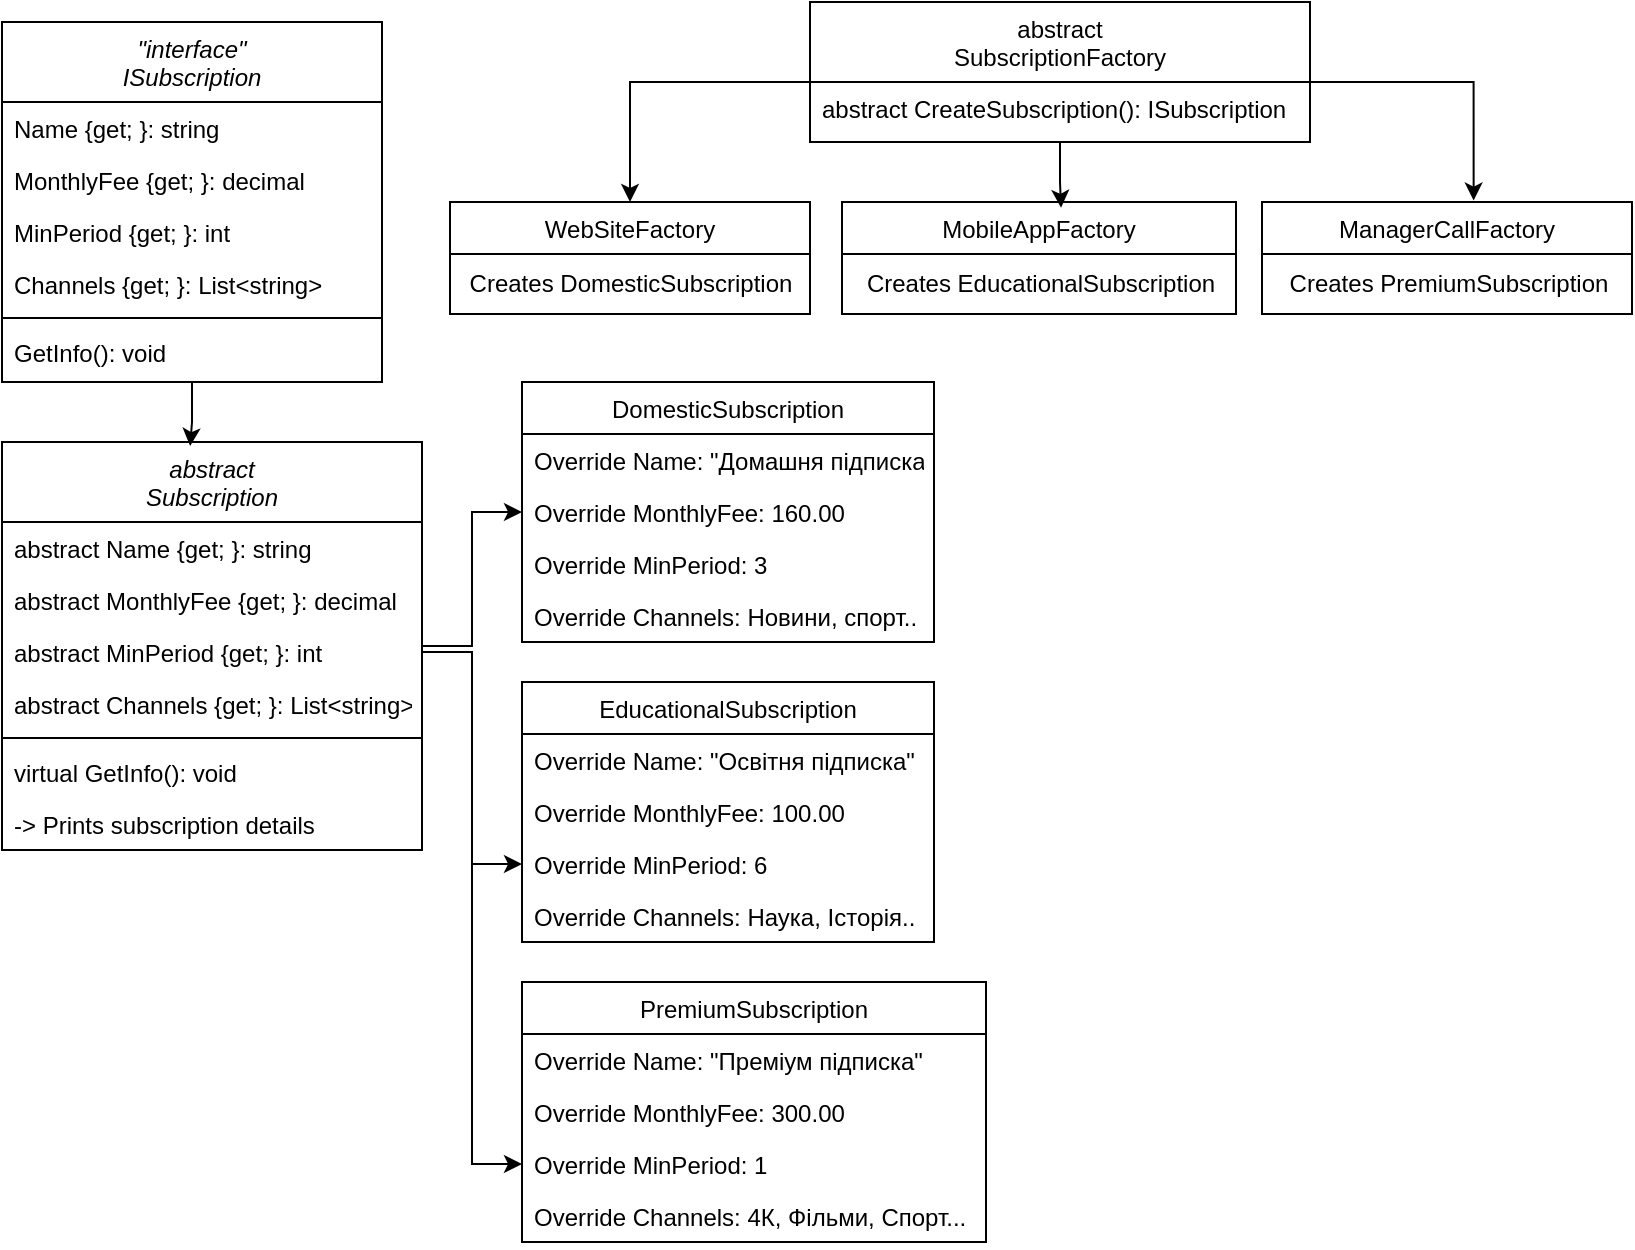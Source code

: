 <mxfile version="26.0.11">
  <diagram id="C5RBs43oDa-KdzZeNtuy" name="Page-1">
    <mxGraphModel dx="585" dy="445" grid="1" gridSize="10" guides="1" tooltips="1" connect="1" arrows="1" fold="1" page="1" pageScale="1" pageWidth="827" pageHeight="1169" math="0" shadow="0">
      <root>
        <mxCell id="WIyWlLk6GJQsqaUBKTNV-0" />
        <mxCell id="WIyWlLk6GJQsqaUBKTNV-1" parent="WIyWlLk6GJQsqaUBKTNV-0" />
        <mxCell id="zkfFHV4jXpPFQw0GAbJ--0" value="&quot;interface&quot;&#xa;ISubscription" style="swimlane;fontStyle=2;align=center;verticalAlign=top;childLayout=stackLayout;horizontal=1;startSize=40;horizontalStack=0;resizeParent=1;resizeLast=0;collapsible=1;marginBottom=0;rounded=0;shadow=0;strokeWidth=1;" parent="WIyWlLk6GJQsqaUBKTNV-1" vertex="1">
          <mxGeometry x="10" y="20" width="190" height="180" as="geometry">
            <mxRectangle x="230" y="140" width="160" height="26" as="alternateBounds" />
          </mxGeometry>
        </mxCell>
        <mxCell id="zkfFHV4jXpPFQw0GAbJ--1" value="Name {get; }: string" style="text;align=left;verticalAlign=top;spacingLeft=4;spacingRight=4;overflow=hidden;rotatable=0;points=[[0,0.5],[1,0.5]];portConstraint=eastwest;" parent="zkfFHV4jXpPFQw0GAbJ--0" vertex="1">
          <mxGeometry y="40" width="190" height="26" as="geometry" />
        </mxCell>
        <mxCell id="zkfFHV4jXpPFQw0GAbJ--2" value="MonthlyFee {get; }: decimal" style="text;align=left;verticalAlign=top;spacingLeft=4;spacingRight=4;overflow=hidden;rotatable=0;points=[[0,0.5],[1,0.5]];portConstraint=eastwest;rounded=0;shadow=0;html=0;" parent="zkfFHV4jXpPFQw0GAbJ--0" vertex="1">
          <mxGeometry y="66" width="190" height="26" as="geometry" />
        </mxCell>
        <mxCell id="zkfFHV4jXpPFQw0GAbJ--3" value="MinPeriod {get; }: int" style="text;align=left;verticalAlign=top;spacingLeft=4;spacingRight=4;overflow=hidden;rotatable=0;points=[[0,0.5],[1,0.5]];portConstraint=eastwest;rounded=0;shadow=0;html=0;" parent="zkfFHV4jXpPFQw0GAbJ--0" vertex="1">
          <mxGeometry y="92" width="190" height="26" as="geometry" />
        </mxCell>
        <mxCell id="xn7Jic8FicNFAokwd__x-32" value="Channels {get; }: List&lt;string&gt;" style="text;align=left;verticalAlign=top;spacingLeft=4;spacingRight=4;overflow=hidden;rotatable=0;points=[[0,0.5],[1,0.5]];portConstraint=eastwest;rounded=0;shadow=0;html=0;" vertex="1" parent="zkfFHV4jXpPFQw0GAbJ--0">
          <mxGeometry y="118" width="190" height="26" as="geometry" />
        </mxCell>
        <mxCell id="zkfFHV4jXpPFQw0GAbJ--4" value="" style="line;html=1;strokeWidth=1;align=left;verticalAlign=middle;spacingTop=-1;spacingLeft=3;spacingRight=3;rotatable=0;labelPosition=right;points=[];portConstraint=eastwest;" parent="zkfFHV4jXpPFQw0GAbJ--0" vertex="1">
          <mxGeometry y="144" width="190" height="8" as="geometry" />
        </mxCell>
        <mxCell id="zkfFHV4jXpPFQw0GAbJ--5" value="GetInfo(): void" style="text;align=left;verticalAlign=top;spacingLeft=4;spacingRight=4;overflow=hidden;rotatable=0;points=[[0,0.5],[1,0.5]];portConstraint=eastwest;" parent="zkfFHV4jXpPFQw0GAbJ--0" vertex="1">
          <mxGeometry y="152" width="190" height="26" as="geometry" />
        </mxCell>
        <mxCell id="zkfFHV4jXpPFQw0GAbJ--13" value="abstract&#xa;SubscriptionFactory" style="swimlane;fontStyle=0;align=center;verticalAlign=top;childLayout=stackLayout;horizontal=1;startSize=40;horizontalStack=0;resizeParent=1;resizeLast=0;collapsible=1;marginBottom=0;rounded=0;shadow=0;strokeWidth=1;" parent="WIyWlLk6GJQsqaUBKTNV-1" vertex="1">
          <mxGeometry x="414" y="10" width="250" height="70" as="geometry">
            <mxRectangle x="340" y="380" width="170" height="26" as="alternateBounds" />
          </mxGeometry>
        </mxCell>
        <mxCell id="zkfFHV4jXpPFQw0GAbJ--14" value="abstract CreateSubscription(): ISubscription" style="text;align=left;verticalAlign=top;spacingLeft=4;spacingRight=4;overflow=hidden;rotatable=0;points=[[0,0.5],[1,0.5]];portConstraint=eastwest;" parent="zkfFHV4jXpPFQw0GAbJ--13" vertex="1">
          <mxGeometry y="40" width="250" height="26" as="geometry" />
        </mxCell>
        <mxCell id="zkfFHV4jXpPFQw0GAbJ--17" value="DomesticSubscription" style="swimlane;fontStyle=0;align=center;verticalAlign=top;childLayout=stackLayout;horizontal=1;startSize=26;horizontalStack=0;resizeParent=1;resizeLast=0;collapsible=1;marginBottom=0;rounded=0;shadow=0;strokeWidth=1;" parent="WIyWlLk6GJQsqaUBKTNV-1" vertex="1">
          <mxGeometry x="270" y="200" width="206" height="130" as="geometry">
            <mxRectangle x="550" y="140" width="160" height="26" as="alternateBounds" />
          </mxGeometry>
        </mxCell>
        <mxCell id="zkfFHV4jXpPFQw0GAbJ--18" value="Override Name: &quot;Домашня підписка&quot;" style="text;align=left;verticalAlign=top;spacingLeft=4;spacingRight=4;overflow=hidden;rotatable=0;points=[[0,0.5],[1,0.5]];portConstraint=eastwest;" parent="zkfFHV4jXpPFQw0GAbJ--17" vertex="1">
          <mxGeometry y="26" width="206" height="26" as="geometry" />
        </mxCell>
        <mxCell id="zkfFHV4jXpPFQw0GAbJ--19" value="Override MonthlyFee: 160.00" style="text;align=left;verticalAlign=top;spacingLeft=4;spacingRight=4;overflow=hidden;rotatable=0;points=[[0,0.5],[1,0.5]];portConstraint=eastwest;rounded=0;shadow=0;html=0;" parent="zkfFHV4jXpPFQw0GAbJ--17" vertex="1">
          <mxGeometry y="52" width="206" height="26" as="geometry" />
        </mxCell>
        <mxCell id="zkfFHV4jXpPFQw0GAbJ--20" value="Override MinPeriod: 3" style="text;align=left;verticalAlign=top;spacingLeft=4;spacingRight=4;overflow=hidden;rotatable=0;points=[[0,0.5],[1,0.5]];portConstraint=eastwest;rounded=0;shadow=0;html=0;" parent="zkfFHV4jXpPFQw0GAbJ--17" vertex="1">
          <mxGeometry y="78" width="206" height="26" as="geometry" />
        </mxCell>
        <mxCell id="zkfFHV4jXpPFQw0GAbJ--21" value="Override Channels: Новини, спорт.." style="text;align=left;verticalAlign=top;spacingLeft=4;spacingRight=4;overflow=hidden;rotatable=0;points=[[0,0.5],[1,0.5]];portConstraint=eastwest;rounded=0;shadow=0;html=0;" parent="zkfFHV4jXpPFQw0GAbJ--17" vertex="1">
          <mxGeometry y="104" width="206" height="26" as="geometry" />
        </mxCell>
        <mxCell id="xn7Jic8FicNFAokwd__x-19" value="WebSiteFactory" style="swimlane;fontStyle=0;align=center;verticalAlign=top;childLayout=stackLayout;horizontal=1;startSize=26;horizontalStack=0;resizeParent=1;resizeLast=0;collapsible=1;marginBottom=0;rounded=0;shadow=0;strokeWidth=1;" vertex="1" parent="WIyWlLk6GJQsqaUBKTNV-1">
          <mxGeometry x="234" y="110" width="180" height="56" as="geometry">
            <mxRectangle x="130" y="380" width="160" height="26" as="alternateBounds" />
          </mxGeometry>
        </mxCell>
        <mxCell id="xn7Jic8FicNFAokwd__x-45" value="Creates DomesticSubscription" style="text;html=1;align=center;verticalAlign=middle;resizable=0;points=[];autosize=1;strokeColor=none;fillColor=none;" vertex="1" parent="xn7Jic8FicNFAokwd__x-19">
          <mxGeometry y="26" width="180" height="30" as="geometry" />
        </mxCell>
        <mxCell id="xn7Jic8FicNFAokwd__x-61" style="edgeStyle=orthogonalEdgeStyle;rounded=0;orthogonalLoop=1;jettySize=auto;html=1;entryX=0;entryY=0.5;entryDx=0;entryDy=0;" edge="1" parent="WIyWlLk6GJQsqaUBKTNV-1" source="xn7Jic8FicNFAokwd__x-33" target="zkfFHV4jXpPFQw0GAbJ--19">
          <mxGeometry relative="1" as="geometry" />
        </mxCell>
        <mxCell id="xn7Jic8FicNFAokwd__x-33" value="abstract&#xa;Subscription" style="swimlane;fontStyle=2;align=center;verticalAlign=top;childLayout=stackLayout;horizontal=1;startSize=40;horizontalStack=0;resizeParent=1;resizeLast=0;collapsible=1;marginBottom=0;rounded=0;shadow=0;strokeWidth=1;" vertex="1" parent="WIyWlLk6GJQsqaUBKTNV-1">
          <mxGeometry x="10" y="230" width="210" height="204" as="geometry">
            <mxRectangle x="230" y="140" width="160" height="26" as="alternateBounds" />
          </mxGeometry>
        </mxCell>
        <mxCell id="xn7Jic8FicNFAokwd__x-34" value="abstract Name {get; }: string" style="text;align=left;verticalAlign=top;spacingLeft=4;spacingRight=4;overflow=hidden;rotatable=0;points=[[0,0.5],[1,0.5]];portConstraint=eastwest;" vertex="1" parent="xn7Jic8FicNFAokwd__x-33">
          <mxGeometry y="40" width="210" height="26" as="geometry" />
        </mxCell>
        <mxCell id="xn7Jic8FicNFAokwd__x-35" value="abstract MonthlyFee {get; }: decimal" style="text;align=left;verticalAlign=top;spacingLeft=4;spacingRight=4;overflow=hidden;rotatable=0;points=[[0,0.5],[1,0.5]];portConstraint=eastwest;rounded=0;shadow=0;html=0;" vertex="1" parent="xn7Jic8FicNFAokwd__x-33">
          <mxGeometry y="66" width="210" height="26" as="geometry" />
        </mxCell>
        <mxCell id="xn7Jic8FicNFAokwd__x-36" value="abstract MinPeriod {get; }: int" style="text;align=left;verticalAlign=top;spacingLeft=4;spacingRight=4;overflow=hidden;rotatable=0;points=[[0,0.5],[1,0.5]];portConstraint=eastwest;rounded=0;shadow=0;html=0;" vertex="1" parent="xn7Jic8FicNFAokwd__x-33">
          <mxGeometry y="92" width="210" height="26" as="geometry" />
        </mxCell>
        <mxCell id="xn7Jic8FicNFAokwd__x-37" value="abstract Channels {get; }: List&lt;string&gt;" style="text;align=left;verticalAlign=top;spacingLeft=4;spacingRight=4;overflow=hidden;rotatable=0;points=[[0,0.5],[1,0.5]];portConstraint=eastwest;rounded=0;shadow=0;html=0;" vertex="1" parent="xn7Jic8FicNFAokwd__x-33">
          <mxGeometry y="118" width="210" height="26" as="geometry" />
        </mxCell>
        <mxCell id="xn7Jic8FicNFAokwd__x-38" value="" style="line;html=1;strokeWidth=1;align=left;verticalAlign=middle;spacingTop=-1;spacingLeft=3;spacingRight=3;rotatable=0;labelPosition=right;points=[];portConstraint=eastwest;" vertex="1" parent="xn7Jic8FicNFAokwd__x-33">
          <mxGeometry y="144" width="210" height="8" as="geometry" />
        </mxCell>
        <mxCell id="xn7Jic8FicNFAokwd__x-39" value="virtual GetInfo(): void" style="text;align=left;verticalAlign=top;spacingLeft=4;spacingRight=4;overflow=hidden;rotatable=0;points=[[0,0.5],[1,0.5]];portConstraint=eastwest;" vertex="1" parent="xn7Jic8FicNFAokwd__x-33">
          <mxGeometry y="152" width="210" height="26" as="geometry" />
        </mxCell>
        <mxCell id="xn7Jic8FicNFAokwd__x-42" value="-&gt; Prints subscription details" style="text;align=left;verticalAlign=top;spacingLeft=4;spacingRight=4;overflow=hidden;rotatable=0;points=[[0,0.5],[1,0.5]];portConstraint=eastwest;" vertex="1" parent="xn7Jic8FicNFAokwd__x-33">
          <mxGeometry y="178" width="210" height="26" as="geometry" />
        </mxCell>
        <mxCell id="xn7Jic8FicNFAokwd__x-44" style="edgeStyle=orthogonalEdgeStyle;rounded=0;orthogonalLoop=1;jettySize=auto;html=1;entryX=0.448;entryY=0.01;entryDx=0;entryDy=0;entryPerimeter=0;" edge="1" parent="WIyWlLk6GJQsqaUBKTNV-1" source="zkfFHV4jXpPFQw0GAbJ--0" target="xn7Jic8FicNFAokwd__x-33">
          <mxGeometry relative="1" as="geometry" />
        </mxCell>
        <mxCell id="xn7Jic8FicNFAokwd__x-47" value="ManagerCallFactory" style="swimlane;fontStyle=0;align=center;verticalAlign=top;childLayout=stackLayout;horizontal=1;startSize=26;horizontalStack=0;resizeParent=1;resizeLast=0;collapsible=1;marginBottom=0;rounded=0;shadow=0;strokeWidth=1;" vertex="1" parent="WIyWlLk6GJQsqaUBKTNV-1">
          <mxGeometry x="640" y="110" width="185" height="56" as="geometry">
            <mxRectangle x="130" y="380" width="160" height="26" as="alternateBounds" />
          </mxGeometry>
        </mxCell>
        <mxCell id="xn7Jic8FicNFAokwd__x-48" value="Creates PremiumSubscription" style="text;html=1;align=center;verticalAlign=middle;resizable=0;points=[];autosize=1;strokeColor=none;fillColor=none;" vertex="1" parent="xn7Jic8FicNFAokwd__x-47">
          <mxGeometry y="26" width="185" height="30" as="geometry" />
        </mxCell>
        <mxCell id="xn7Jic8FicNFAokwd__x-49" value="MobileAppFactory" style="swimlane;fontStyle=0;align=center;verticalAlign=top;childLayout=stackLayout;horizontal=1;startSize=26;horizontalStack=0;resizeParent=1;resizeLast=0;collapsible=1;marginBottom=0;rounded=0;shadow=0;strokeWidth=1;" vertex="1" parent="WIyWlLk6GJQsqaUBKTNV-1">
          <mxGeometry x="430" y="110" width="197" height="56" as="geometry">
            <mxRectangle x="430" y="110" width="160" height="26" as="alternateBounds" />
          </mxGeometry>
        </mxCell>
        <mxCell id="xn7Jic8FicNFAokwd__x-50" value="Creates EducationalSubscription" style="text;html=1;align=center;verticalAlign=middle;resizable=0;points=[];autosize=1;strokeColor=none;fillColor=none;" vertex="1" parent="xn7Jic8FicNFAokwd__x-49">
          <mxGeometry y="26" width="197" height="30" as="geometry" />
        </mxCell>
        <mxCell id="xn7Jic8FicNFAokwd__x-51" value="EducationalSubscription" style="swimlane;fontStyle=0;align=center;verticalAlign=top;childLayout=stackLayout;horizontal=1;startSize=26;horizontalStack=0;resizeParent=1;resizeLast=0;collapsible=1;marginBottom=0;rounded=0;shadow=0;strokeWidth=1;" vertex="1" parent="WIyWlLk6GJQsqaUBKTNV-1">
          <mxGeometry x="270" y="350" width="206" height="130" as="geometry">
            <mxRectangle x="550" y="140" width="160" height="26" as="alternateBounds" />
          </mxGeometry>
        </mxCell>
        <mxCell id="xn7Jic8FicNFAokwd__x-52" value="Override Name: &quot;Освітня підписка&quot;" style="text;align=left;verticalAlign=top;spacingLeft=4;spacingRight=4;overflow=hidden;rotatable=0;points=[[0,0.5],[1,0.5]];portConstraint=eastwest;" vertex="1" parent="xn7Jic8FicNFAokwd__x-51">
          <mxGeometry y="26" width="206" height="26" as="geometry" />
        </mxCell>
        <mxCell id="xn7Jic8FicNFAokwd__x-53" value="Override MonthlyFee: 100.00" style="text;align=left;verticalAlign=top;spacingLeft=4;spacingRight=4;overflow=hidden;rotatable=0;points=[[0,0.5],[1,0.5]];portConstraint=eastwest;rounded=0;shadow=0;html=0;" vertex="1" parent="xn7Jic8FicNFAokwd__x-51">
          <mxGeometry y="52" width="206" height="26" as="geometry" />
        </mxCell>
        <mxCell id="xn7Jic8FicNFAokwd__x-54" value="Override MinPeriod: 6" style="text;align=left;verticalAlign=top;spacingLeft=4;spacingRight=4;overflow=hidden;rotatable=0;points=[[0,0.5],[1,0.5]];portConstraint=eastwest;rounded=0;shadow=0;html=0;" vertex="1" parent="xn7Jic8FicNFAokwd__x-51">
          <mxGeometry y="78" width="206" height="26" as="geometry" />
        </mxCell>
        <mxCell id="xn7Jic8FicNFAokwd__x-55" value="Override Channels: Наука, Історія.." style="text;align=left;verticalAlign=top;spacingLeft=4;spacingRight=4;overflow=hidden;rotatable=0;points=[[0,0.5],[1,0.5]];portConstraint=eastwest;rounded=0;shadow=0;html=0;" vertex="1" parent="xn7Jic8FicNFAokwd__x-51">
          <mxGeometry y="104" width="206" height="26" as="geometry" />
        </mxCell>
        <mxCell id="xn7Jic8FicNFAokwd__x-56" value="PremiumSubscription" style="swimlane;fontStyle=0;align=center;verticalAlign=top;childLayout=stackLayout;horizontal=1;startSize=26;horizontalStack=0;resizeParent=1;resizeLast=0;collapsible=1;marginBottom=0;rounded=0;shadow=0;strokeWidth=1;" vertex="1" parent="WIyWlLk6GJQsqaUBKTNV-1">
          <mxGeometry x="270" y="500" width="232" height="130" as="geometry">
            <mxRectangle x="550" y="140" width="160" height="26" as="alternateBounds" />
          </mxGeometry>
        </mxCell>
        <mxCell id="xn7Jic8FicNFAokwd__x-57" value="Override Name: &quot;Преміум підписка&quot;" style="text;align=left;verticalAlign=top;spacingLeft=4;spacingRight=4;overflow=hidden;rotatable=0;points=[[0,0.5],[1,0.5]];portConstraint=eastwest;" vertex="1" parent="xn7Jic8FicNFAokwd__x-56">
          <mxGeometry y="26" width="232" height="26" as="geometry" />
        </mxCell>
        <mxCell id="xn7Jic8FicNFAokwd__x-58" value="Override MonthlyFee: 300.00" style="text;align=left;verticalAlign=top;spacingLeft=4;spacingRight=4;overflow=hidden;rotatable=0;points=[[0,0.5],[1,0.5]];portConstraint=eastwest;rounded=0;shadow=0;html=0;" vertex="1" parent="xn7Jic8FicNFAokwd__x-56">
          <mxGeometry y="52" width="232" height="26" as="geometry" />
        </mxCell>
        <mxCell id="xn7Jic8FicNFAokwd__x-59" value="Override MinPeriod: 1" style="text;align=left;verticalAlign=top;spacingLeft=4;spacingRight=4;overflow=hidden;rotatable=0;points=[[0,0.5],[1,0.5]];portConstraint=eastwest;rounded=0;shadow=0;html=0;" vertex="1" parent="xn7Jic8FicNFAokwd__x-56">
          <mxGeometry y="78" width="232" height="26" as="geometry" />
        </mxCell>
        <mxCell id="xn7Jic8FicNFAokwd__x-60" value="Override Channels: 4К, Фільми, Спорт..." style="text;align=left;verticalAlign=top;spacingLeft=4;spacingRight=4;overflow=hidden;rotatable=0;points=[[0,0.5],[1,0.5]];portConstraint=eastwest;rounded=0;shadow=0;html=0;" vertex="1" parent="xn7Jic8FicNFAokwd__x-56">
          <mxGeometry y="104" width="232" height="26" as="geometry" />
        </mxCell>
        <mxCell id="xn7Jic8FicNFAokwd__x-62" style="edgeStyle=orthogonalEdgeStyle;rounded=0;orthogonalLoop=1;jettySize=auto;html=1;" edge="1" parent="WIyWlLk6GJQsqaUBKTNV-1" source="xn7Jic8FicNFAokwd__x-36" target="xn7Jic8FicNFAokwd__x-54">
          <mxGeometry relative="1" as="geometry" />
        </mxCell>
        <mxCell id="xn7Jic8FicNFAokwd__x-63" style="edgeStyle=orthogonalEdgeStyle;rounded=0;orthogonalLoop=1;jettySize=auto;html=1;entryX=0;entryY=0.5;entryDx=0;entryDy=0;" edge="1" parent="WIyWlLk6GJQsqaUBKTNV-1" source="xn7Jic8FicNFAokwd__x-36" target="xn7Jic8FicNFAokwd__x-59">
          <mxGeometry relative="1" as="geometry" />
        </mxCell>
        <mxCell id="xn7Jic8FicNFAokwd__x-65" style="edgeStyle=orthogonalEdgeStyle;rounded=0;orthogonalLoop=1;jettySize=auto;html=1;entryX=0.5;entryY=0;entryDx=0;entryDy=0;" edge="1" parent="WIyWlLk6GJQsqaUBKTNV-1" source="zkfFHV4jXpPFQw0GAbJ--14" target="xn7Jic8FicNFAokwd__x-19">
          <mxGeometry relative="1" as="geometry">
            <Array as="points">
              <mxPoint x="324" y="50" />
            </Array>
          </mxGeometry>
        </mxCell>
        <mxCell id="xn7Jic8FicNFAokwd__x-66" style="edgeStyle=orthogonalEdgeStyle;rounded=0;orthogonalLoop=1;jettySize=auto;html=1;entryX=0.556;entryY=0.052;entryDx=0;entryDy=0;entryPerimeter=0;" edge="1" parent="WIyWlLk6GJQsqaUBKTNV-1" source="zkfFHV4jXpPFQw0GAbJ--13" target="xn7Jic8FicNFAokwd__x-49">
          <mxGeometry relative="1" as="geometry" />
        </mxCell>
        <mxCell id="xn7Jic8FicNFAokwd__x-67" style="edgeStyle=orthogonalEdgeStyle;rounded=0;orthogonalLoop=1;jettySize=auto;html=1;entryX=0.572;entryY=-0.013;entryDx=0;entryDy=0;entryPerimeter=0;" edge="1" parent="WIyWlLk6GJQsqaUBKTNV-1" source="zkfFHV4jXpPFQw0GAbJ--13" target="xn7Jic8FicNFAokwd__x-47">
          <mxGeometry relative="1" as="geometry">
            <Array as="points">
              <mxPoint x="746" y="50" />
            </Array>
          </mxGeometry>
        </mxCell>
      </root>
    </mxGraphModel>
  </diagram>
</mxfile>
